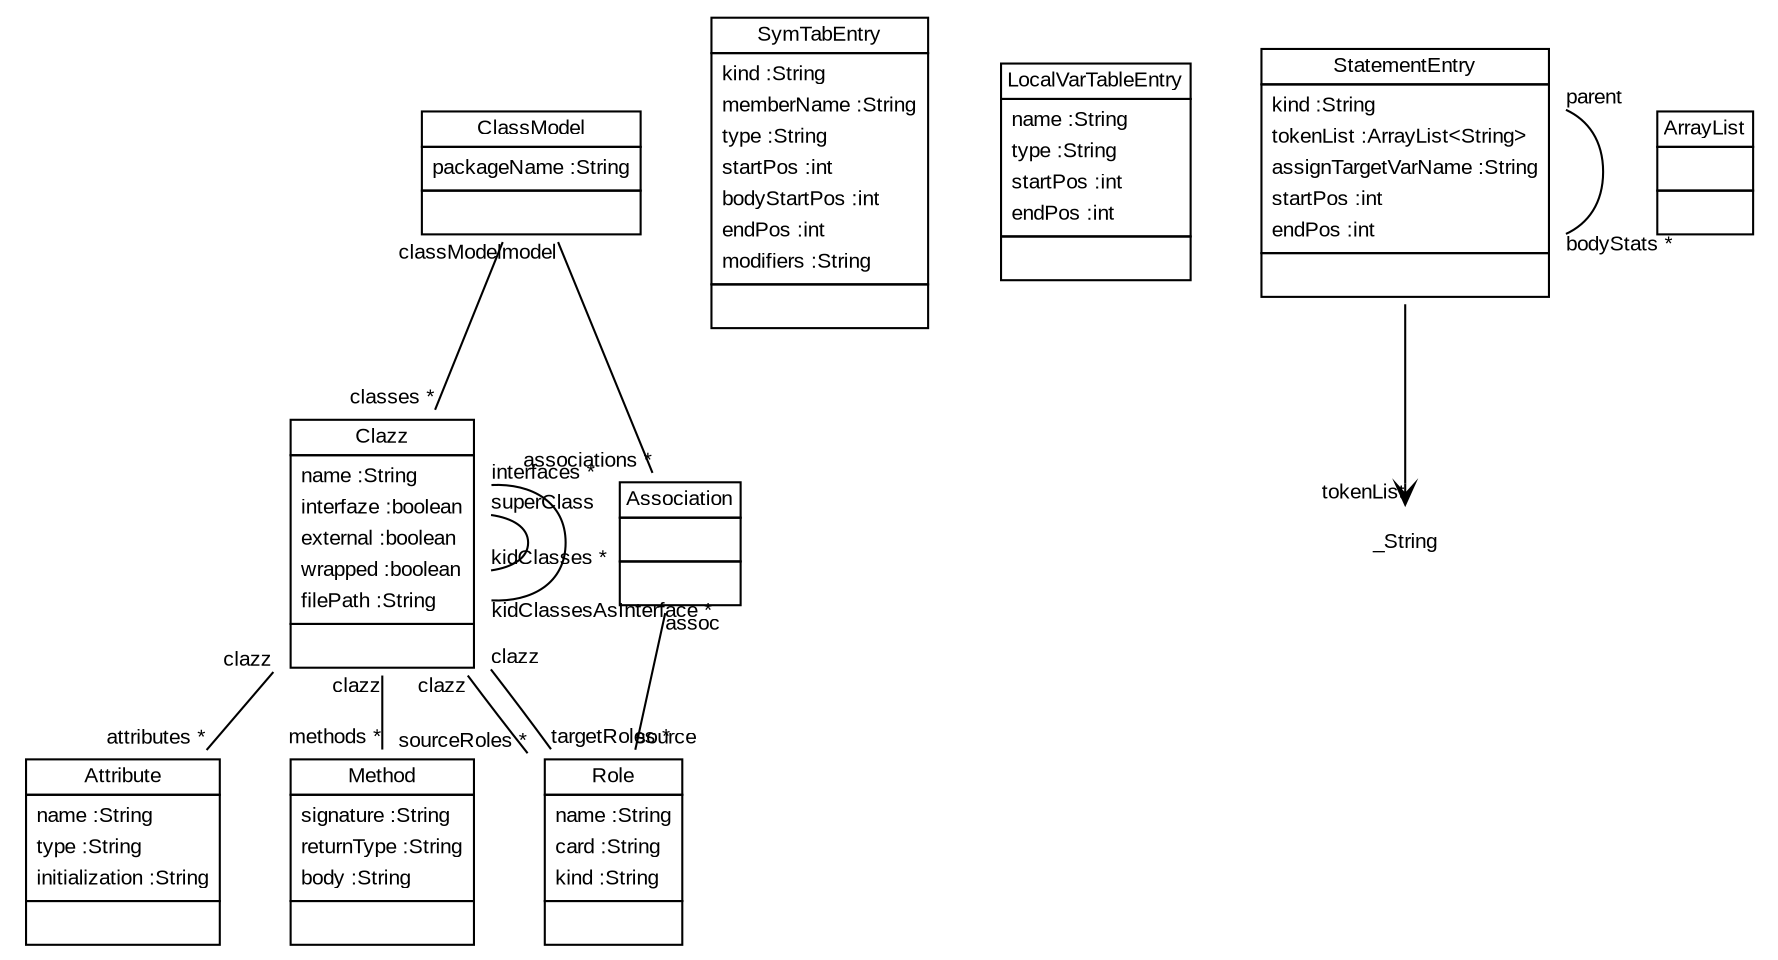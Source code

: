 
 digraph ClassDiagram {
    node [shape = none, fontsize = 10, fontname = "Arial"]; 
    edge [fontsize = 10, fontname = "Arial"];
    
    
    _ClassModel [label=<<table border='0' cellborder='1' cellspacing='0'> <tr> <td HREF="../src/org/sdmlib/models/classes/ClassModel.java">ClassModel</td> </tr> <tr><td><table border='0' cellborder='0' cellspacing='0'> <tr><td align='left'>packageName :String</td></tr>  </table></td></tr> <tr><td><table border='0' cellborder='0' cellspacing='0'> <tr><td> </td></tr> </table></td></tr> </table>>];
    _Clazz [label=<<table border='0' cellborder='1' cellspacing='0'> <tr> <td HREF="../src/org/sdmlib/models/classes/Clazz.java">Clazz</td> </tr> <tr><td><table border='0' cellborder='0' cellspacing='0'> <tr><td align='left'>name :String</td></tr> <tr><td align='left'>interfaze :boolean</td></tr> <tr><td align='left'>external :boolean</td></tr> <tr><td align='left'>wrapped :boolean</td></tr> <tr><td align='left'>filePath :String</td></tr>  </table></td></tr> <tr><td><table border='0' cellborder='0' cellspacing='0'> <tr><td> </td></tr> </table></td></tr> </table>>];
    _Attribute [label=<<table border='0' cellborder='1' cellspacing='0'> <tr> <td HREF="../src/org/sdmlib/models/classes/Attribute.java">Attribute</td> </tr> <tr><td><table border='0' cellborder='0' cellspacing='0'> <tr><td align='left'>name :String</td></tr> <tr><td align='left'>type :String</td></tr> <tr><td align='left'>initialization :String</td></tr>  </table></td></tr> <tr><td><table border='0' cellborder='0' cellspacing='0'> <tr><td> </td></tr> </table></td></tr> </table>>];
    _Method [label=<<table border='0' cellborder='1' cellspacing='0'> <tr> <td HREF="../src/org/sdmlib/models/classes/Method.java">Method</td> </tr> <tr><td><table border='0' cellborder='0' cellspacing='0'> <tr><td align='left'>signature :String</td></tr> <tr><td align='left'>returnType :String</td></tr> <tr><td align='left'>body :String</td></tr>  </table></td></tr> <tr><td><table border='0' cellborder='0' cellspacing='0'> <tr><td> </td></tr> </table></td></tr> </table>>];
    _Association [label=<<table border='0' cellborder='1' cellspacing='0'> <tr> <td HREF="../src/org/sdmlib/models/classes/Association.java">Association</td> </tr> <tr><td><table border='0' cellborder='0' cellspacing='0'> <tr><td> </td></tr> </table></td></tr> <tr><td><table border='0' cellborder='0' cellspacing='0'> <tr><td> </td></tr> </table></td></tr> </table>>];
    _Role [label=<<table border='0' cellborder='1' cellspacing='0'> <tr> <td HREF="../src/org/sdmlib/models/classes/Role.java">Role</td> </tr> <tr><td><table border='0' cellborder='0' cellspacing='0'> <tr><td align='left'>name :String</td></tr> <tr><td align='left'>card :String</td></tr> <tr><td align='left'>kind :String</td></tr>  </table></td></tr> <tr><td><table border='0' cellborder='0' cellspacing='0'> <tr><td> </td></tr> </table></td></tr> </table>>];
    _SymTabEntry [label=<<table border='0' cellborder='1' cellspacing='0'> <tr> <td HREF="../src/org/sdmlib/codegen/SymTabEntry.java">SymTabEntry</td> </tr> <tr><td><table border='0' cellborder='0' cellspacing='0'> <tr><td align='left'>kind :String</td></tr> <tr><td align='left'>memberName :String</td></tr> <tr><td align='left'>type :String</td></tr> <tr><td align='left'>startPos :int</td></tr> <tr><td align='left'>bodyStartPos :int</td></tr> <tr><td align='left'>endPos :int</td></tr> <tr><td align='left'>modifiers :String</td></tr>  </table></td></tr> <tr><td><table border='0' cellborder='0' cellspacing='0'> <tr><td> </td></tr> </table></td></tr> </table>>];
    _LocalVarTableEntry [label=<<table border='0' cellborder='1' cellspacing='0'> <tr> <td HREF="../src/org/sdmlib/codegen/LocalVarTableEntry.java">LocalVarTableEntry</td> </tr> <tr><td><table border='0' cellborder='0' cellspacing='0'> <tr><td align='left'>name :String</td></tr> <tr><td align='left'>type :String</td></tr> <tr><td align='left'>startPos :int</td></tr> <tr><td align='left'>endPos :int</td></tr>  </table></td></tr> <tr><td><table border='0' cellborder='0' cellspacing='0'> <tr><td> </td></tr> </table></td></tr> </table>>];
    _StatementEntry [label=<<table border='0' cellborder='1' cellspacing='0'> <tr> <td HREF="../src/org/sdmlib/codegen/StatementEntry.java">StatementEntry</td> </tr> <tr><td><table border='0' cellborder='0' cellspacing='0'> <tr><td align='left'>kind :String</td></tr> <tr><td align='left'>tokenList :ArrayList&#60;String&#62;</td></tr> <tr><td align='left'>assignTargetVarName :String</td></tr> <tr><td align='left'>startPos :int</td></tr> <tr><td align='left'>endPos :int</td></tr>  </table></td></tr> <tr><td><table border='0' cellborder='0' cellspacing='0'> <tr><td> </td></tr> </table></td></tr> </table>>];
    _ArrayList [label=<<table border='0' cellborder='1' cellspacing='0'> <tr> <td HREF="../src/org/sdmlib/models/classes/ArrayList.java">ArrayList</td> </tr> <tr><td><table border='0' cellborder='0' cellspacing='0'> <tr><td> </td></tr> </table></td></tr> <tr><td><table border='0' cellborder='0' cellspacing='0'> <tr><td> </td></tr> </table></td></tr> </table>>];
    
    
    
    _ClassModel -> _Clazz [headlabel = "classes *" taillabel = "classModel" arrowhead = "none" ];
    _Clazz -> _Clazz [headlabel = "kidClasses *" taillabel = "superClass" arrowhead = "none" ];
    _Clazz -> _Clazz [headlabel = "kidClassesAsInterface *" taillabel = "interfaces *" arrowhead = "none" ];
    _Clazz -> _Attribute [headlabel = "attributes *" taillabel = "clazz" arrowhead = "none" ];
    _Clazz -> _Method [headlabel = "methods *" taillabel = "clazz" arrowhead = "none" ];
    _ClassModel -> _Association [headlabel = "associations *" taillabel = "model" arrowhead = "none" ];
    _Clazz -> _Role [headlabel = "sourceRoles *" taillabel = "clazz" arrowhead = "none" ];
    _Clazz -> _Role [headlabel = "targetRoles *" taillabel = "clazz" arrowhead = "none" ];
    _Association -> _Role [headlabel = "source" taillabel = "assoc" arrowhead = "none" ];
    _StatementEntry -> _StatementEntry [headlabel = "bodyStats *" taillabel = "parent" arrowhead = "none" ];
    _StatementEntry -> _String [headlabel = "tokenList" taillabel = "" arrowhead = "vee" ];
}

